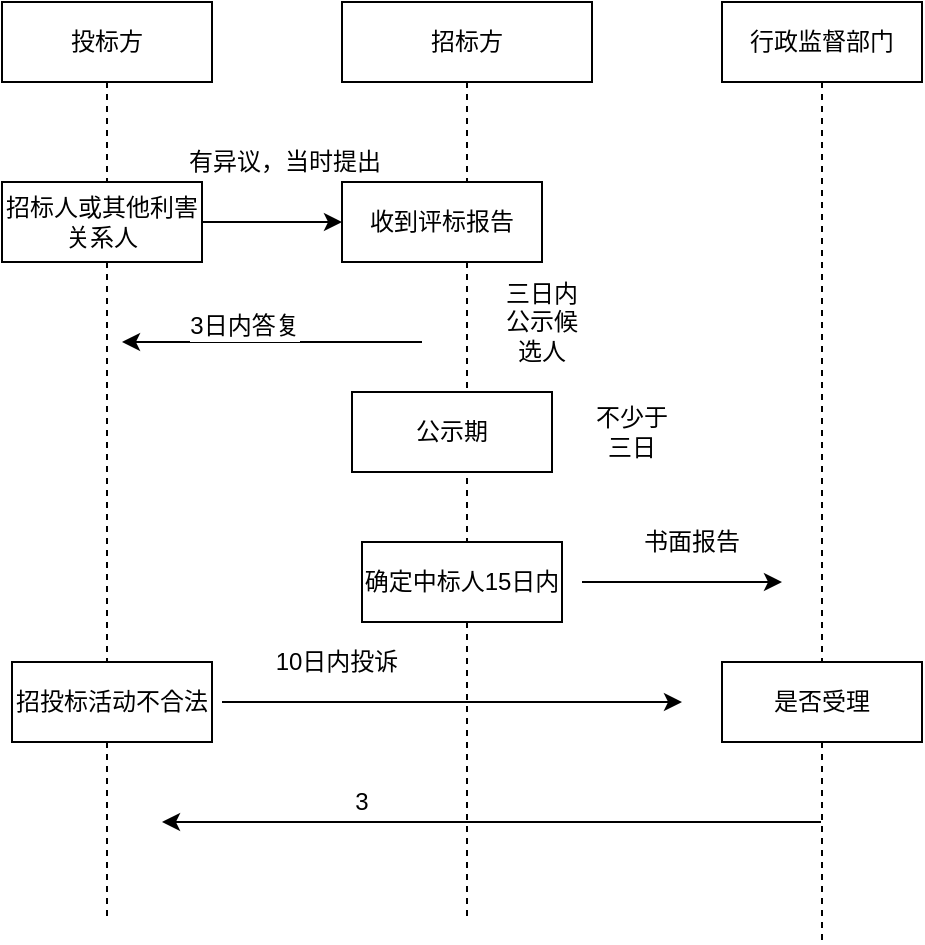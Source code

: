 <mxfile version="12.2.9" type="github" pages="1">
  <diagram id="2sLXA-egUcJUYpdjkaR4" name="Page-1">
    <mxGraphModel dx="920" dy="560" grid="1" gridSize="10" guides="1" tooltips="1" connect="1" arrows="1" fold="1" page="1" pageScale="1" pageWidth="850" pageHeight="1100" math="0" shadow="0">
      <root>
        <mxCell id="0"/>
        <mxCell id="1" parent="0"/>
        <mxCell id="VvFyoILJaAMxfH2BKJjY-1" value="投标方" style="shape=umlLifeline;perimeter=lifelinePerimeter;whiteSpace=wrap;html=1;container=1;collapsible=0;recursiveResize=0;outlineConnect=0;" vertex="1" parent="1">
          <mxGeometry x="110" y="100" width="105" height="460" as="geometry"/>
        </mxCell>
        <mxCell id="VvFyoILJaAMxfH2BKJjY-9" value="招标人或其他利害关系人" style="rounded=0;whiteSpace=wrap;html=1;" vertex="1" parent="VvFyoILJaAMxfH2BKJjY-1">
          <mxGeometry y="90" width="100" height="40" as="geometry"/>
        </mxCell>
        <mxCell id="VvFyoILJaAMxfH2BKJjY-21" value="招投标活动不合法" style="rounded=0;whiteSpace=wrap;html=1;" vertex="1" parent="VvFyoILJaAMxfH2BKJjY-1">
          <mxGeometry x="5" y="330" width="100" height="40" as="geometry"/>
        </mxCell>
        <mxCell id="VvFyoILJaAMxfH2BKJjY-2" value="招标方" style="shape=umlLifeline;perimeter=lifelinePerimeter;whiteSpace=wrap;html=1;container=1;collapsible=0;recursiveResize=0;outlineConnect=0;" vertex="1" parent="1">
          <mxGeometry x="280" y="100" width="125" height="460" as="geometry"/>
        </mxCell>
        <mxCell id="VvFyoILJaAMxfH2BKJjY-4" value="收到评标报告" style="rounded=0;whiteSpace=wrap;html=1;" vertex="1" parent="VvFyoILJaAMxfH2BKJjY-2">
          <mxGeometry y="90" width="100" height="40" as="geometry"/>
        </mxCell>
        <mxCell id="VvFyoILJaAMxfH2BKJjY-7" value="公示期" style="rounded=0;whiteSpace=wrap;html=1;" vertex="1" parent="VvFyoILJaAMxfH2BKJjY-2">
          <mxGeometry x="5" y="195" width="100" height="40" as="geometry"/>
        </mxCell>
        <mxCell id="VvFyoILJaAMxfH2BKJjY-3" value="行政监督部门" style="shape=umlLifeline;perimeter=lifelinePerimeter;whiteSpace=wrap;html=1;container=1;collapsible=0;recursiveResize=0;outlineConnect=0;" vertex="1" parent="1">
          <mxGeometry x="470" y="100" width="100" height="470" as="geometry"/>
        </mxCell>
        <mxCell id="VvFyoILJaAMxfH2BKJjY-24" value="是否受理" style="rounded=0;whiteSpace=wrap;html=1;" vertex="1" parent="VvFyoILJaAMxfH2BKJjY-3">
          <mxGeometry y="330" width="100" height="40" as="geometry"/>
        </mxCell>
        <mxCell id="VvFyoILJaAMxfH2BKJjY-6" value="三日内公示候选人" style="text;html=1;strokeColor=none;fillColor=none;align=center;verticalAlign=middle;whiteSpace=wrap;rounded=0;" vertex="1" parent="1">
          <mxGeometry x="360" y="250" width="40" height="20" as="geometry"/>
        </mxCell>
        <mxCell id="VvFyoILJaAMxfH2BKJjY-8" value="不少于三日" style="text;html=1;strokeColor=none;fillColor=none;align=center;verticalAlign=middle;whiteSpace=wrap;rounded=0;" vertex="1" parent="1">
          <mxGeometry x="405" y="305" width="40" height="20" as="geometry"/>
        </mxCell>
        <mxCell id="VvFyoILJaAMxfH2BKJjY-10" value="" style="endArrow=classic;html=1;entryX=0;entryY=0.5;entryDx=0;entryDy=0;exitX=1;exitY=0.5;exitDx=0;exitDy=0;" edge="1" parent="1" source="VvFyoILJaAMxfH2BKJjY-9" target="VvFyoILJaAMxfH2BKJjY-4">
          <mxGeometry width="50" height="50" relative="1" as="geometry">
            <mxPoint x="220" y="250" as="sourcePoint"/>
            <mxPoint x="270" y="200" as="targetPoint"/>
          </mxGeometry>
        </mxCell>
        <mxCell id="VvFyoILJaAMxfH2BKJjY-11" value="有异议，当时提出" style="text;html=1;align=center;verticalAlign=middle;resizable=0;points=[];;labelBackgroundColor=#ffffff;" vertex="1" connectable="0" parent="VvFyoILJaAMxfH2BKJjY-10">
          <mxGeometry x="-0.412" y="-4" relative="1" as="geometry">
            <mxPoint x="20" y="-34" as="offset"/>
          </mxGeometry>
        </mxCell>
        <mxCell id="VvFyoILJaAMxfH2BKJjY-12" value="" style="endArrow=classic;html=1;" edge="1" parent="1">
          <mxGeometry width="50" height="50" relative="1" as="geometry">
            <mxPoint x="320" y="270" as="sourcePoint"/>
            <mxPoint x="170" y="270" as="targetPoint"/>
          </mxGeometry>
        </mxCell>
        <mxCell id="VvFyoILJaAMxfH2BKJjY-14" value="3日内答复" style="text;html=1;align=center;verticalAlign=middle;resizable=0;points=[];;labelBackgroundColor=#ffffff;" vertex="1" connectable="0" parent="VvFyoILJaAMxfH2BKJjY-12">
          <mxGeometry x="0.192" y="-8" relative="1" as="geometry">
            <mxPoint as="offset"/>
          </mxGeometry>
        </mxCell>
        <mxCell id="VvFyoILJaAMxfH2BKJjY-18" value="确定中标人15日内" style="rounded=0;whiteSpace=wrap;html=1;" vertex="1" parent="1">
          <mxGeometry x="290" y="370" width="100" height="40" as="geometry"/>
        </mxCell>
        <mxCell id="VvFyoILJaAMxfH2BKJjY-19" value="" style="endArrow=classic;html=1;" edge="1" parent="1">
          <mxGeometry width="50" height="50" relative="1" as="geometry">
            <mxPoint x="400" y="390" as="sourcePoint"/>
            <mxPoint x="500" y="390" as="targetPoint"/>
          </mxGeometry>
        </mxCell>
        <mxCell id="VvFyoILJaAMxfH2BKJjY-20" value="书面报告" style="text;html=1;strokeColor=none;fillColor=none;align=center;verticalAlign=middle;whiteSpace=wrap;rounded=0;" vertex="1" parent="1">
          <mxGeometry x="420" y="360" width="70" height="20" as="geometry"/>
        </mxCell>
        <mxCell id="VvFyoILJaAMxfH2BKJjY-22" value="" style="endArrow=classic;html=1;" edge="1" parent="1">
          <mxGeometry width="50" height="50" relative="1" as="geometry">
            <mxPoint x="220" y="450" as="sourcePoint"/>
            <mxPoint x="450" y="450" as="targetPoint"/>
          </mxGeometry>
        </mxCell>
        <mxCell id="VvFyoILJaAMxfH2BKJjY-23" value="10日内投诉" style="text;html=1;align=center;verticalAlign=middle;resizable=0;points=[];;labelBackgroundColor=#ffffff;" vertex="1" connectable="0" parent="1">
          <mxGeometry x="240.588" y="272.0" as="geometry">
            <mxPoint x="36" y="158" as="offset"/>
          </mxGeometry>
        </mxCell>
        <mxCell id="VvFyoILJaAMxfH2BKJjY-26" value="" style="endArrow=classic;html=1;" edge="1" parent="1" source="VvFyoILJaAMxfH2BKJjY-3">
          <mxGeometry width="50" height="50" relative="1" as="geometry">
            <mxPoint x="210" y="550" as="sourcePoint"/>
            <mxPoint x="190" y="510" as="targetPoint"/>
          </mxGeometry>
        </mxCell>
        <mxCell id="VvFyoILJaAMxfH2BKJjY-28" value="3" style="text;html=1;strokeColor=none;fillColor=none;align=center;verticalAlign=middle;whiteSpace=wrap;rounded=0;" vertex="1" parent="1">
          <mxGeometry x="270" y="490" width="40" height="20" as="geometry"/>
        </mxCell>
      </root>
    </mxGraphModel>
  </diagram>
</mxfile>
